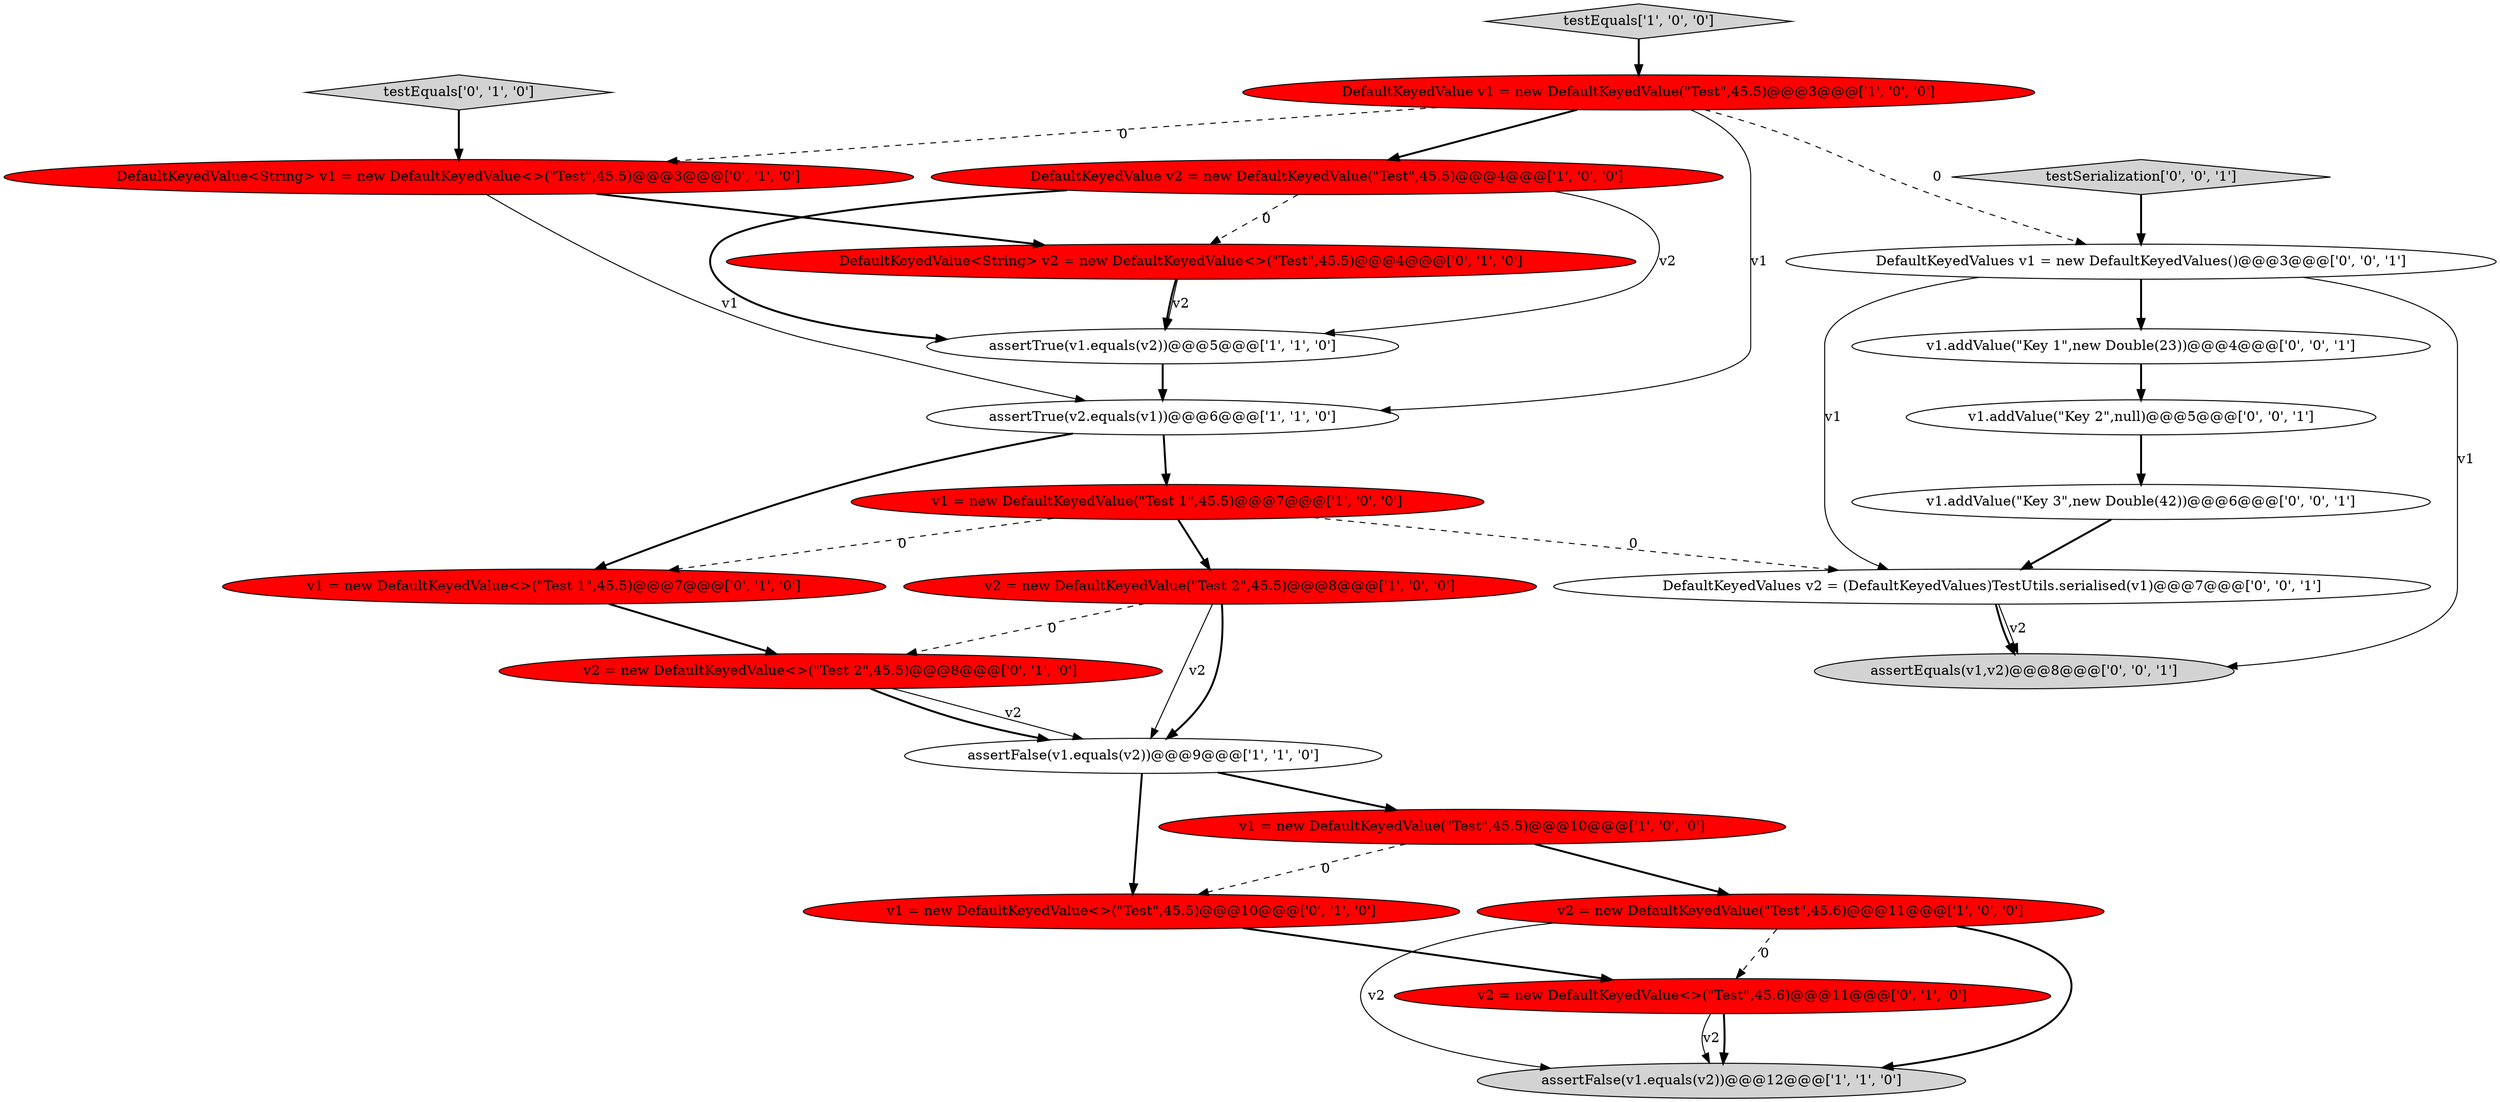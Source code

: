 digraph {
9 [style = filled, label = "assertTrue(v2.equals(v1))@@@6@@@['1', '1', '0']", fillcolor = white, shape = ellipse image = "AAA0AAABBB1BBB"];
0 [style = filled, label = "v2 = new DefaultKeyedValue(\"Test 2\",45.5)@@@8@@@['1', '0', '0']", fillcolor = red, shape = ellipse image = "AAA1AAABBB1BBB"];
24 [style = filled, label = "DefaultKeyedValues v2 = (DefaultKeyedValues)TestUtils.serialised(v1)@@@7@@@['0', '0', '1']", fillcolor = white, shape = ellipse image = "AAA0AAABBB3BBB"];
6 [style = filled, label = "assertFalse(v1.equals(v2))@@@9@@@['1', '1', '0']", fillcolor = white, shape = ellipse image = "AAA0AAABBB1BBB"];
20 [style = filled, label = "DefaultKeyedValues v1 = new DefaultKeyedValues()@@@3@@@['0', '0', '1']", fillcolor = white, shape = ellipse image = "AAA0AAABBB3BBB"];
7 [style = filled, label = "testEquals['1', '0', '0']", fillcolor = lightgray, shape = diamond image = "AAA0AAABBB1BBB"];
16 [style = filled, label = "v2 = new DefaultKeyedValue<>(\"Test\",45.6)@@@11@@@['0', '1', '0']", fillcolor = red, shape = ellipse image = "AAA1AAABBB2BBB"];
18 [style = filled, label = "v1.addValue(\"Key 3\",new Double(42))@@@6@@@['0', '0', '1']", fillcolor = white, shape = ellipse image = "AAA0AAABBB3BBB"];
13 [style = filled, label = "v2 = new DefaultKeyedValue<>(\"Test 2\",45.5)@@@8@@@['0', '1', '0']", fillcolor = red, shape = ellipse image = "AAA1AAABBB2BBB"];
11 [style = filled, label = "v1 = new DefaultKeyedValue<>(\"Test\",45.5)@@@10@@@['0', '1', '0']", fillcolor = red, shape = ellipse image = "AAA1AAABBB2BBB"];
14 [style = filled, label = "v1 = new DefaultKeyedValue<>(\"Test 1\",45.5)@@@7@@@['0', '1', '0']", fillcolor = red, shape = ellipse image = "AAA1AAABBB2BBB"];
2 [style = filled, label = "DefaultKeyedValue v2 = new DefaultKeyedValue(\"Test\",45.5)@@@4@@@['1', '0', '0']", fillcolor = red, shape = ellipse image = "AAA1AAABBB1BBB"];
10 [style = filled, label = "v2 = new DefaultKeyedValue(\"Test\",45.6)@@@11@@@['1', '0', '0']", fillcolor = red, shape = ellipse image = "AAA1AAABBB1BBB"];
22 [style = filled, label = "testSerialization['0', '0', '1']", fillcolor = lightgray, shape = diamond image = "AAA0AAABBB3BBB"];
12 [style = filled, label = "DefaultKeyedValue<String> v2 = new DefaultKeyedValue<>(\"Test\",45.5)@@@4@@@['0', '1', '0']", fillcolor = red, shape = ellipse image = "AAA1AAABBB2BBB"];
5 [style = filled, label = "v1 = new DefaultKeyedValue(\"Test 1\",45.5)@@@7@@@['1', '0', '0']", fillcolor = red, shape = ellipse image = "AAA1AAABBB1BBB"];
19 [style = filled, label = "assertEquals(v1,v2)@@@8@@@['0', '0', '1']", fillcolor = lightgray, shape = ellipse image = "AAA0AAABBB3BBB"];
1 [style = filled, label = "v1 = new DefaultKeyedValue(\"Test\",45.5)@@@10@@@['1', '0', '0']", fillcolor = red, shape = ellipse image = "AAA1AAABBB1BBB"];
3 [style = filled, label = "assertFalse(v1.equals(v2))@@@12@@@['1', '1', '0']", fillcolor = lightgray, shape = ellipse image = "AAA0AAABBB1BBB"];
23 [style = filled, label = "v1.addValue(\"Key 1\",new Double(23))@@@4@@@['0', '0', '1']", fillcolor = white, shape = ellipse image = "AAA0AAABBB3BBB"];
15 [style = filled, label = "testEquals['0', '1', '0']", fillcolor = lightgray, shape = diamond image = "AAA0AAABBB2BBB"];
8 [style = filled, label = "DefaultKeyedValue v1 = new DefaultKeyedValue(\"Test\",45.5)@@@3@@@['1', '0', '0']", fillcolor = red, shape = ellipse image = "AAA1AAABBB1BBB"];
17 [style = filled, label = "DefaultKeyedValue<String> v1 = new DefaultKeyedValue<>(\"Test\",45.5)@@@3@@@['0', '1', '0']", fillcolor = red, shape = ellipse image = "AAA1AAABBB2BBB"];
4 [style = filled, label = "assertTrue(v1.equals(v2))@@@5@@@['1', '1', '0']", fillcolor = white, shape = ellipse image = "AAA0AAABBB1BBB"];
21 [style = filled, label = "v1.addValue(\"Key 2\",null)@@@5@@@['0', '0', '1']", fillcolor = white, shape = ellipse image = "AAA0AAABBB3BBB"];
4->9 [style = bold, label=""];
11->16 [style = bold, label=""];
16->3 [style = bold, label=""];
24->19 [style = solid, label="v2"];
18->24 [style = bold, label=""];
5->14 [style = dashed, label="0"];
0->6 [style = solid, label="v2"];
24->19 [style = bold, label=""];
17->9 [style = solid, label="v1"];
0->6 [style = bold, label=""];
16->3 [style = solid, label="v2"];
20->24 [style = solid, label="v1"];
8->20 [style = dashed, label="0"];
5->24 [style = dashed, label="0"];
12->4 [style = solid, label="v2"];
10->3 [style = bold, label=""];
10->3 [style = solid, label="v2"];
7->8 [style = bold, label=""];
2->4 [style = solid, label="v2"];
2->4 [style = bold, label=""];
8->9 [style = solid, label="v1"];
21->18 [style = bold, label=""];
20->19 [style = solid, label="v1"];
13->6 [style = solid, label="v2"];
6->1 [style = bold, label=""];
2->12 [style = dashed, label="0"];
15->17 [style = bold, label=""];
17->12 [style = bold, label=""];
20->23 [style = bold, label=""];
5->0 [style = bold, label=""];
8->2 [style = bold, label=""];
12->4 [style = bold, label=""];
23->21 [style = bold, label=""];
22->20 [style = bold, label=""];
1->11 [style = dashed, label="0"];
6->11 [style = bold, label=""];
0->13 [style = dashed, label="0"];
9->14 [style = bold, label=""];
9->5 [style = bold, label=""];
8->17 [style = dashed, label="0"];
10->16 [style = dashed, label="0"];
14->13 [style = bold, label=""];
13->6 [style = bold, label=""];
1->10 [style = bold, label=""];
}
